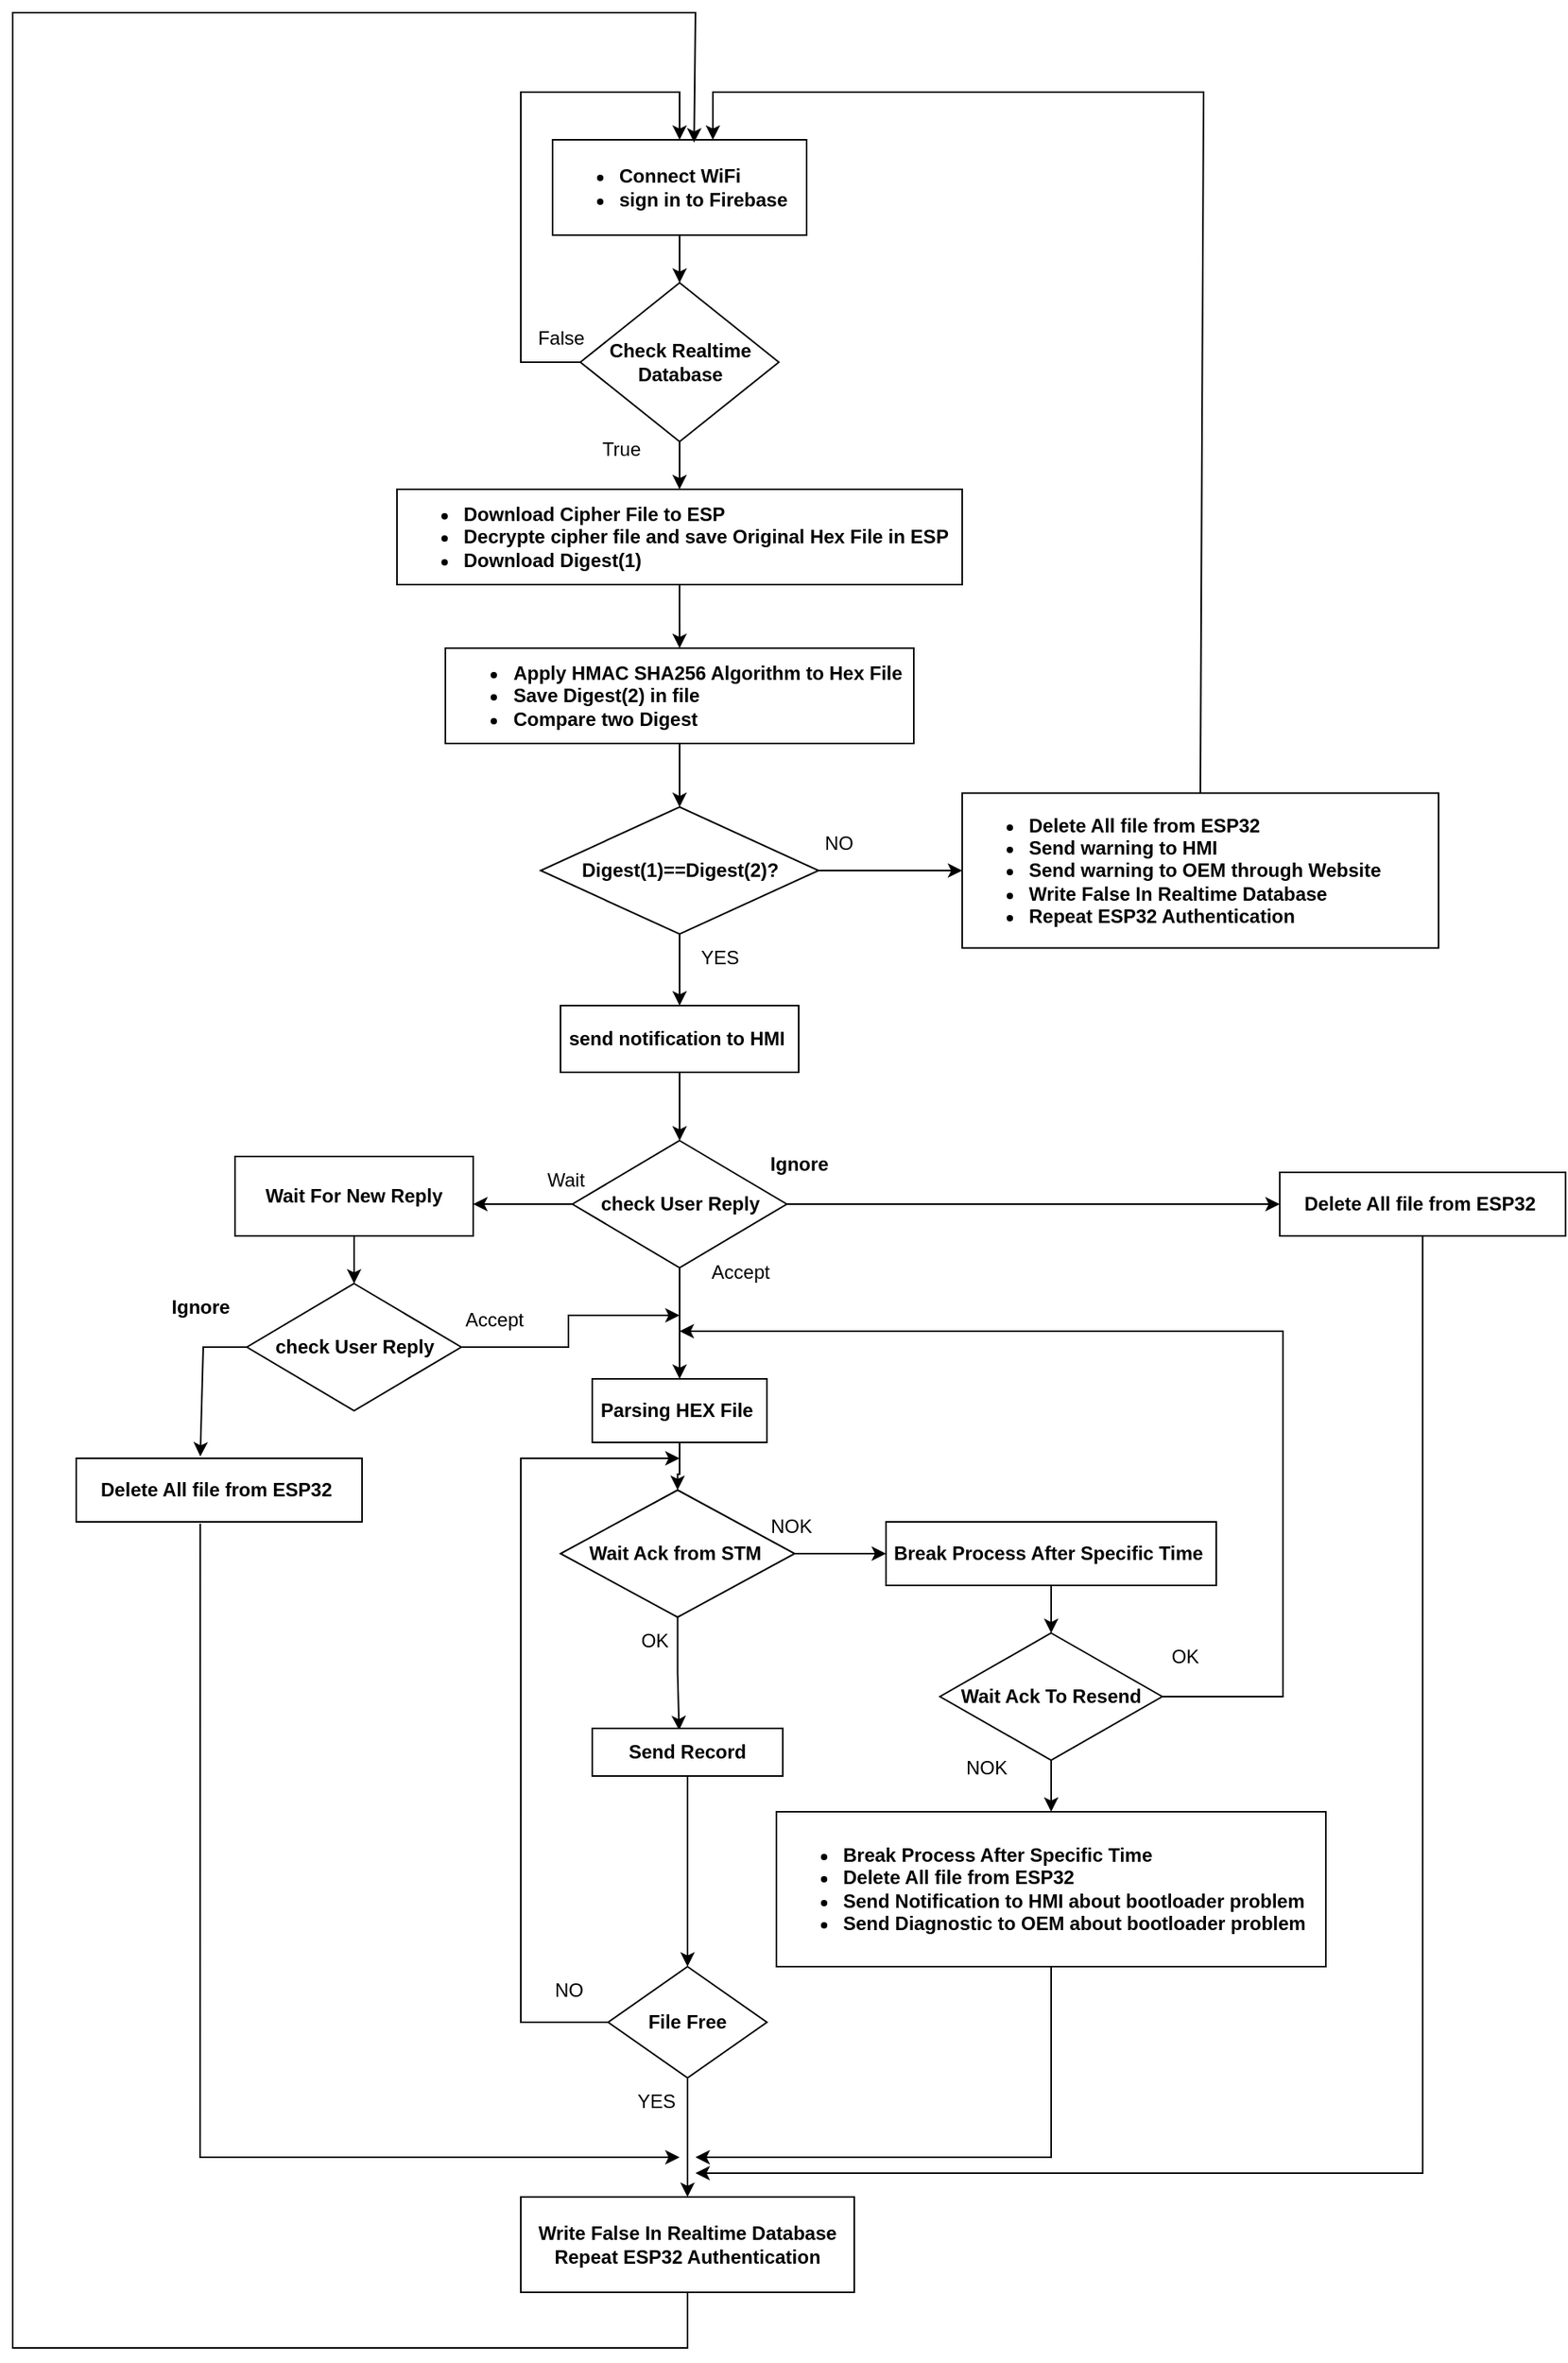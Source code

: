 <mxfile version="21.2.8" type="device">
  <diagram id="C5RBs43oDa-KdzZeNtuy" name="Page-1">
    <mxGraphModel dx="3196" dy="1240" grid="1" gridSize="10" guides="1" tooltips="1" connect="1" arrows="1" fold="1" page="1" pageScale="1" pageWidth="827" pageHeight="1169" math="0" shadow="0">
      <root>
        <mxCell id="WIyWlLk6GJQsqaUBKTNV-0" />
        <mxCell id="WIyWlLk6GJQsqaUBKTNV-1" parent="WIyWlLk6GJQsqaUBKTNV-0" />
        <mxCell id="df1vcD0149Idt5xM--i7-0" value="&lt;ul&gt;&lt;li&gt;&lt;b&gt;Connect WiFi&amp;nbsp;&lt;/b&gt;&lt;/li&gt;&lt;li&gt;&lt;b&gt;sign in to Firebase&amp;nbsp;&lt;/b&gt;&lt;/li&gt;&lt;/ul&gt;" style="rounded=0;whiteSpace=wrap;html=1;align=left;" parent="WIyWlLk6GJQsqaUBKTNV-1" vertex="1">
          <mxGeometry x="300" y="90" width="160" height="60" as="geometry" />
        </mxCell>
        <mxCell id="df1vcD0149Idt5xM--i7-4" style="edgeStyle=orthogonalEdgeStyle;rounded=0;orthogonalLoop=1;jettySize=auto;html=1;entryX=0.5;entryY=0;entryDx=0;entryDy=0;exitX=0;exitY=0.5;exitDx=0;exitDy=0;" parent="WIyWlLk6GJQsqaUBKTNV-1" source="df1vcD0149Idt5xM--i7-1" target="df1vcD0149Idt5xM--i7-0" edge="1">
          <mxGeometry relative="1" as="geometry">
            <Array as="points">
              <mxPoint x="280" y="230" />
              <mxPoint x="280" y="60" />
              <mxPoint x="380" y="60" />
            </Array>
          </mxGeometry>
        </mxCell>
        <mxCell id="r8cZIgLDItG3AWI_V2W_-6" value="" style="edgeStyle=orthogonalEdgeStyle;rounded=0;orthogonalLoop=1;jettySize=auto;html=1;" parent="WIyWlLk6GJQsqaUBKTNV-1" source="df1vcD0149Idt5xM--i7-1" target="df1vcD0149Idt5xM--i7-14" edge="1">
          <mxGeometry relative="1" as="geometry" />
        </mxCell>
        <mxCell id="df1vcD0149Idt5xM--i7-1" value="&lt;b&gt;Check Realtime Database&lt;/b&gt;" style="rhombus;whiteSpace=wrap;html=1;" parent="WIyWlLk6GJQsqaUBKTNV-1" vertex="1">
          <mxGeometry x="317.5" y="180" width="125" height="100" as="geometry" />
        </mxCell>
        <mxCell id="df1vcD0149Idt5xM--i7-5" value="False" style="text;html=1;align=center;verticalAlign=middle;resizable=0;points=[];autosize=1;strokeColor=none;fillColor=none;" parent="WIyWlLk6GJQsqaUBKTNV-1" vertex="1">
          <mxGeometry x="279.99" y="200" width="50" height="30" as="geometry" />
        </mxCell>
        <mxCell id="r8cZIgLDItG3AWI_V2W_-15" value="" style="edgeStyle=orthogonalEdgeStyle;rounded=0;orthogonalLoop=1;jettySize=auto;html=1;" parent="WIyWlLk6GJQsqaUBKTNV-1" source="df1vcD0149Idt5xM--i7-7" target="df1vcD0149Idt5xM--i7-9" edge="1">
          <mxGeometry relative="1" as="geometry" />
        </mxCell>
        <mxCell id="df1vcD0149Idt5xM--i7-7" value="&lt;b&gt;send notification to HMI&amp;nbsp;&lt;/b&gt;" style="rounded=0;whiteSpace=wrap;html=1;" parent="WIyWlLk6GJQsqaUBKTNV-1" vertex="1">
          <mxGeometry x="305" y="635" width="150" height="42" as="geometry" />
        </mxCell>
        <mxCell id="r8cZIgLDItG3AWI_V2W_-16" value="" style="edgeStyle=orthogonalEdgeStyle;rounded=0;orthogonalLoop=1;jettySize=auto;html=1;" parent="WIyWlLk6GJQsqaUBKTNV-1" source="df1vcD0149Idt5xM--i7-9" target="r8cZIgLDItG3AWI_V2W_-3" edge="1">
          <mxGeometry relative="1" as="geometry" />
        </mxCell>
        <mxCell id="nCP2M-wEgW7W8p67p0ta-8" value="" style="edgeStyle=orthogonalEdgeStyle;rounded=0;orthogonalLoop=1;jettySize=auto;html=1;" parent="WIyWlLk6GJQsqaUBKTNV-1" source="df1vcD0149Idt5xM--i7-9" target="nCP2M-wEgW7W8p67p0ta-7" edge="1">
          <mxGeometry relative="1" as="geometry" />
        </mxCell>
        <mxCell id="df1vcD0149Idt5xM--i7-9" value="&lt;b&gt;check User Reply&lt;/b&gt;" style="rhombus;whiteSpace=wrap;html=1;" parent="WIyWlLk6GJQsqaUBKTNV-1" vertex="1">
          <mxGeometry x="312.5" y="720" width="135" height="80" as="geometry" />
        </mxCell>
        <mxCell id="df1vcD0149Idt5xM--i7-10" value="True" style="text;html=1;align=center;verticalAlign=middle;resizable=0;points=[];autosize=1;strokeColor=none;fillColor=none;" parent="WIyWlLk6GJQsqaUBKTNV-1" vertex="1">
          <mxGeometry x="317.5" y="270" width="50" height="30" as="geometry" />
        </mxCell>
        <mxCell id="df1vcD0149Idt5xM--i7-13" value="Wait" style="text;html=1;align=center;verticalAlign=middle;resizable=0;points=[];autosize=1;strokeColor=none;fillColor=none;" parent="WIyWlLk6GJQsqaUBKTNV-1" vertex="1">
          <mxGeometry x="282.5" y="730" width="50" height="30" as="geometry" />
        </mxCell>
        <mxCell id="r8cZIgLDItG3AWI_V2W_-7" value="" style="edgeStyle=orthogonalEdgeStyle;rounded=0;orthogonalLoop=1;jettySize=auto;html=1;" parent="WIyWlLk6GJQsqaUBKTNV-1" source="df1vcD0149Idt5xM--i7-14" target="r8cZIgLDItG3AWI_V2W_-0" edge="1">
          <mxGeometry relative="1" as="geometry" />
        </mxCell>
        <mxCell id="df1vcD0149Idt5xM--i7-14" value="&lt;ul&gt;&lt;li&gt;&lt;b&gt;Download Cipher File to ESP&lt;/b&gt;&lt;/li&gt;&lt;li&gt;&lt;b&gt;Decrypte cipher file and save Original Hex File in ESP&lt;/b&gt;&lt;/li&gt;&lt;li&gt;&lt;span style=&quot;border-color: var(--border-color);&quot;&gt;&lt;b&gt;Download Digest(1)&amp;nbsp;&lt;/b&gt;&lt;/span&gt;&lt;/li&gt;&lt;/ul&gt;" style="rounded=0;whiteSpace=wrap;html=1;align=left;" parent="WIyWlLk6GJQsqaUBKTNV-1" vertex="1">
          <mxGeometry x="202.02" y="310" width="355.94" height="60" as="geometry" />
        </mxCell>
        <mxCell id="df1vcD0149Idt5xM--i7-17" value="Accept" style="text;html=1;align=center;verticalAlign=middle;resizable=0;points=[];autosize=1;strokeColor=none;fillColor=none;" parent="WIyWlLk6GJQsqaUBKTNV-1" vertex="1">
          <mxGeometry x="387.5" y="788" width="60" height="30" as="geometry" />
        </mxCell>
        <mxCell id="df1vcD0149Idt5xM--i7-41" style="edgeStyle=orthogonalEdgeStyle;rounded=0;orthogonalLoop=1;jettySize=auto;html=1;entryX=0.456;entryY=0.039;entryDx=0;entryDy=0;entryPerimeter=0;" parent="WIyWlLk6GJQsqaUBKTNV-1" source="df1vcD0149Idt5xM--i7-21" target="df1vcD0149Idt5xM--i7-38" edge="1">
          <mxGeometry relative="1" as="geometry" />
        </mxCell>
        <mxCell id="j3YoUJrLEaRObf1Xmuae-2" value="" style="edgeStyle=orthogonalEdgeStyle;rounded=0;orthogonalLoop=1;jettySize=auto;html=1;entryX=0;entryY=0.5;entryDx=0;entryDy=0;" parent="WIyWlLk6GJQsqaUBKTNV-1" source="df1vcD0149Idt5xM--i7-21" target="nCP2M-wEgW7W8p67p0ta-12" edge="1">
          <mxGeometry relative="1" as="geometry">
            <mxPoint x="550" y="950" as="targetPoint" />
          </mxGeometry>
        </mxCell>
        <mxCell id="df1vcD0149Idt5xM--i7-21" value="&lt;b&gt;Wait Ack from STM&amp;nbsp;&lt;/b&gt;" style="rhombus;whiteSpace=wrap;html=1;" parent="WIyWlLk6GJQsqaUBKTNV-1" vertex="1">
          <mxGeometry x="305" y="940" width="147.5" height="80" as="geometry" />
        </mxCell>
        <mxCell id="df1vcD0149Idt5xM--i7-23" value="OK" style="text;html=1;align=center;verticalAlign=middle;resizable=0;points=[];autosize=1;strokeColor=none;fillColor=none;" parent="WIyWlLk6GJQsqaUBKTNV-1" vertex="1">
          <mxGeometry x="343.76" y="1020" width="40" height="30" as="geometry" />
        </mxCell>
        <mxCell id="df1vcD0149Idt5xM--i7-36" style="edgeStyle=orthogonalEdgeStyle;rounded=0;orthogonalLoop=1;jettySize=auto;html=1;entryX=0.5;entryY=0;entryDx=0;entryDy=0;" parent="WIyWlLk6GJQsqaUBKTNV-1" source="df1vcD0149Idt5xM--i7-26" target="df1vcD0149Idt5xM--i7-34" edge="1">
          <mxGeometry relative="1" as="geometry" />
        </mxCell>
        <mxCell id="df1vcD0149Idt5xM--i7-26" value="&lt;b&gt;File Free&lt;/b&gt;" style="rhombus;whiteSpace=wrap;html=1;" parent="WIyWlLk6GJQsqaUBKTNV-1" vertex="1">
          <mxGeometry x="335" y="1240" width="100" height="70" as="geometry" />
        </mxCell>
        <mxCell id="df1vcD0149Idt5xM--i7-32" value="NO" style="text;html=1;align=center;verticalAlign=middle;resizable=0;points=[];autosize=1;strokeColor=none;fillColor=none;" parent="WIyWlLk6GJQsqaUBKTNV-1" vertex="1">
          <mxGeometry x="290" y="1240" width="40" height="30" as="geometry" />
        </mxCell>
        <mxCell id="df1vcD0149Idt5xM--i7-33" value="YES" style="text;html=1;align=center;verticalAlign=middle;resizable=0;points=[];autosize=1;strokeColor=none;fillColor=none;" parent="WIyWlLk6GJQsqaUBKTNV-1" vertex="1">
          <mxGeometry x="340" y="1310" width="50" height="30" as="geometry" />
        </mxCell>
        <mxCell id="df1vcD0149Idt5xM--i7-34" value="&lt;b&gt;Write False In Realtime Database&lt;br&gt;Repeat ESP32 Authentication&lt;/b&gt;" style="rounded=0;whiteSpace=wrap;html=1;" parent="WIyWlLk6GJQsqaUBKTNV-1" vertex="1">
          <mxGeometry x="279.99" y="1385" width="210" height="60" as="geometry" />
        </mxCell>
        <mxCell id="df1vcD0149Idt5xM--i7-42" style="edgeStyle=orthogonalEdgeStyle;rounded=0;orthogonalLoop=1;jettySize=auto;html=1;entryX=0.5;entryY=0;entryDx=0;entryDy=0;" parent="WIyWlLk6GJQsqaUBKTNV-1" source="df1vcD0149Idt5xM--i7-38" target="df1vcD0149Idt5xM--i7-26" edge="1">
          <mxGeometry relative="1" as="geometry" />
        </mxCell>
        <mxCell id="df1vcD0149Idt5xM--i7-38" value="&lt;b&gt;Send Record&lt;/b&gt;" style="rounded=0;whiteSpace=wrap;html=1;" parent="WIyWlLk6GJQsqaUBKTNV-1" vertex="1">
          <mxGeometry x="324.99" y="1090" width="120" height="30" as="geometry" />
        </mxCell>
        <mxCell id="r8cZIgLDItG3AWI_V2W_-8" value="" style="edgeStyle=orthogonalEdgeStyle;rounded=0;orthogonalLoop=1;jettySize=auto;html=1;" parent="WIyWlLk6GJQsqaUBKTNV-1" source="r8cZIgLDItG3AWI_V2W_-0" target="r8cZIgLDItG3AWI_V2W_-2" edge="1">
          <mxGeometry relative="1" as="geometry" />
        </mxCell>
        <mxCell id="r8cZIgLDItG3AWI_V2W_-0" value="&lt;div style=&quot;text-align: left;&quot;&gt;&lt;div&gt;&lt;b&gt;&lt;br&gt;&lt;/b&gt;&lt;/div&gt;&lt;ul&gt;&lt;li&gt;&lt;b&gt;&lt;span style=&quot;background-color: initial;&quot;&gt;Apply HMAC SHA256 Algorithm to&amp;nbsp;&lt;/span&gt;&lt;span style=&quot;background-color: initial; border-color: var(--border-color);&quot;&gt;Hex File&amp;nbsp;&lt;/span&gt;&lt;/b&gt;&lt;/li&gt;&lt;li&gt;&lt;span style=&quot;background-color: initial; border-color: var(--border-color);&quot;&gt;&lt;span style=&quot;background-color: initial; border-color: var(--border-color);&quot;&gt;&lt;b&gt;Save Digest(2) in file&lt;/b&gt;&lt;/span&gt;&lt;/span&gt;&lt;/li&gt;&lt;li&gt;&lt;span style=&quot;background-color: initial; border-color: var(--border-color);&quot;&gt;&lt;span style=&quot;background-color: initial; border-color: var(--border-color);&quot;&gt;&lt;span style=&quot;background-color: initial; border-color: var(--border-color);&quot;&gt;&lt;b&gt;Compare two Digest&lt;/b&gt;&lt;/span&gt;&lt;/span&gt;&lt;/span&gt;&lt;/li&gt;&lt;/ul&gt;&lt;/div&gt;&lt;span style=&quot;border-color: var(--border-color);&quot;&gt;&lt;div style=&quot;text-align: left;&quot;&gt;&lt;b&gt;&lt;br&gt;&lt;/b&gt;&lt;/div&gt;&lt;/span&gt;" style="rounded=0;whiteSpace=wrap;html=1;" parent="WIyWlLk6GJQsqaUBKTNV-1" vertex="1">
          <mxGeometry x="232.49" y="410" width="295" height="60" as="geometry" />
        </mxCell>
        <mxCell id="r8cZIgLDItG3AWI_V2W_-10" value="" style="edgeStyle=orthogonalEdgeStyle;rounded=0;orthogonalLoop=1;jettySize=auto;html=1;" parent="WIyWlLk6GJQsqaUBKTNV-1" source="r8cZIgLDItG3AWI_V2W_-2" target="df1vcD0149Idt5xM--i7-7" edge="1">
          <mxGeometry relative="1" as="geometry" />
        </mxCell>
        <mxCell id="r8cZIgLDItG3AWI_V2W_-19" value="" style="edgeStyle=orthogonalEdgeStyle;rounded=0;orthogonalLoop=1;jettySize=auto;html=1;" parent="WIyWlLk6GJQsqaUBKTNV-1" source="r8cZIgLDItG3AWI_V2W_-2" target="r8cZIgLDItG3AWI_V2W_-18" edge="1">
          <mxGeometry relative="1" as="geometry" />
        </mxCell>
        <mxCell id="r8cZIgLDItG3AWI_V2W_-2" value="&lt;b&gt;Digest(1)==Digest(2)?&lt;/b&gt;" style="rhombus;whiteSpace=wrap;html=1;" parent="WIyWlLk6GJQsqaUBKTNV-1" vertex="1">
          <mxGeometry x="292.5" y="510" width="175" height="80" as="geometry" />
        </mxCell>
        <mxCell id="r8cZIgLDItG3AWI_V2W_-17" value="" style="edgeStyle=orthogonalEdgeStyle;rounded=0;orthogonalLoop=1;jettySize=auto;html=1;" parent="WIyWlLk6GJQsqaUBKTNV-1" source="r8cZIgLDItG3AWI_V2W_-3" target="df1vcD0149Idt5xM--i7-21" edge="1">
          <mxGeometry relative="1" as="geometry" />
        </mxCell>
        <mxCell id="r8cZIgLDItG3AWI_V2W_-3" value="&lt;b style=&quot;background-color: initial;&quot;&gt;Parsing HEX File&amp;nbsp;&lt;/b&gt;" style="rounded=0;whiteSpace=wrap;html=1;align=center;" parent="WIyWlLk6GJQsqaUBKTNV-1" vertex="1">
          <mxGeometry x="324.99" y="870" width="110.01" height="40" as="geometry" />
        </mxCell>
        <mxCell id="r8cZIgLDItG3AWI_V2W_-5" value="" style="endArrow=classic;html=1;rounded=0;exitX=0.5;exitY=1;exitDx=0;exitDy=0;entryX=0.5;entryY=0;entryDx=0;entryDy=0;" parent="WIyWlLk6GJQsqaUBKTNV-1" source="df1vcD0149Idt5xM--i7-0" target="df1vcD0149Idt5xM--i7-1" edge="1">
          <mxGeometry width="50" height="50" relative="1" as="geometry">
            <mxPoint x="450" y="260" as="sourcePoint" />
            <mxPoint x="500" y="210" as="targetPoint" />
          </mxGeometry>
        </mxCell>
        <mxCell id="r8cZIgLDItG3AWI_V2W_-11" value="YES" style="text;html=1;align=center;verticalAlign=middle;resizable=0;points=[];autosize=1;strokeColor=none;fillColor=none;" parent="WIyWlLk6GJQsqaUBKTNV-1" vertex="1">
          <mxGeometry x="380" y="590" width="50" height="30" as="geometry" />
        </mxCell>
        <mxCell id="r8cZIgLDItG3AWI_V2W_-12" value="NO" style="text;html=1;align=center;verticalAlign=middle;resizable=0;points=[];autosize=1;strokeColor=none;fillColor=none;" parent="WIyWlLk6GJQsqaUBKTNV-1" vertex="1">
          <mxGeometry x="460" y="518" width="40" height="30" as="geometry" />
        </mxCell>
        <mxCell id="r8cZIgLDItG3AWI_V2W_-18" value="&lt;ul&gt;&lt;li&gt;&lt;b&gt;Delete All file from ESP32&amp;nbsp;&lt;/b&gt;&lt;/li&gt;&lt;li&gt;&lt;b style=&quot;background-color: initial; border-color: var(--border-color); text-align: center;&quot;&gt;Send warning to HMI&lt;/b&gt;&lt;br&gt;&lt;/li&gt;&lt;li style=&quot;border-color: var(--border-color);&quot;&gt;&lt;b style=&quot;border-color: var(--border-color); background-color: initial; text-align: center;&quot;&gt;Send warning to OEM through Website&amp;nbsp;&lt;/b&gt;&lt;/li&gt;&lt;li style=&quot;border-color: var(--border-color);&quot;&gt;&lt;b style=&quot;border-color: var(--border-color); text-align: center;&quot;&gt;Write False In Realtime Database&lt;/b&gt;&lt;b style=&quot;background-color: initial; border-color: var(--border-color); text-align: center;&quot;&gt;&amp;nbsp;&lt;/b&gt;&lt;/li&gt;&lt;li style=&quot;border-color: var(--border-color);&quot;&gt;&lt;b style=&quot;border-color: var(--border-color); background-color: initial; text-align: center;&quot;&gt;Repeat ESP32 Authentication&lt;/b&gt;&lt;b style=&quot;background-color: initial; border-color: var(--border-color); text-align: center;&quot;&gt;&amp;nbsp;&lt;/b&gt;&lt;/li&gt;&lt;/ul&gt;" style="rounded=0;whiteSpace=wrap;html=1;align=left;" parent="WIyWlLk6GJQsqaUBKTNV-1" vertex="1">
          <mxGeometry x="557.96" y="501.25" width="300" height="97.5" as="geometry" />
        </mxCell>
        <mxCell id="r8cZIgLDItG3AWI_V2W_-20" value="" style="endArrow=classic;html=1;rounded=0;exitX=0.5;exitY=0;exitDx=0;exitDy=0;entryX=0.631;entryY=0;entryDx=0;entryDy=0;entryPerimeter=0;" parent="WIyWlLk6GJQsqaUBKTNV-1" source="r8cZIgLDItG3AWI_V2W_-18" target="df1vcD0149Idt5xM--i7-0" edge="1">
          <mxGeometry width="50" height="50" relative="1" as="geometry">
            <mxPoint x="470" y="400" as="sourcePoint" />
            <mxPoint x="690" y="80" as="targetPoint" />
            <Array as="points">
              <mxPoint x="710" y="60" />
              <mxPoint x="640" y="60" />
              <mxPoint x="401" y="60" />
            </Array>
          </mxGeometry>
        </mxCell>
        <mxCell id="nCP2M-wEgW7W8p67p0ta-0" value="" style="endArrow=classic;html=1;rounded=0;exitX=0;exitY=0.5;exitDx=0;exitDy=0;" parent="WIyWlLk6GJQsqaUBKTNV-1" source="df1vcD0149Idt5xM--i7-9" edge="1">
          <mxGeometry width="50" height="50" relative="1" as="geometry">
            <mxPoint x="330" y="530" as="sourcePoint" />
            <mxPoint x="250" y="760" as="targetPoint" />
          </mxGeometry>
        </mxCell>
        <mxCell id="nCP2M-wEgW7W8p67p0ta-4" value="" style="endArrow=classic;html=1;rounded=0;exitX=0;exitY=0.5;exitDx=0;exitDy=0;" parent="WIyWlLk6GJQsqaUBKTNV-1" source="df1vcD0149Idt5xM--i7-26" edge="1">
          <mxGeometry width="50" height="50" relative="1" as="geometry">
            <mxPoint x="330.01" y="1220" as="sourcePoint" />
            <mxPoint x="380" y="920" as="targetPoint" />
            <Array as="points">
              <mxPoint x="280.01" y="1275" />
              <mxPoint x="280" y="920" />
            </Array>
          </mxGeometry>
        </mxCell>
        <mxCell id="e88I7cHPawe8Mc6x3pks-1" value="" style="edgeStyle=orthogonalEdgeStyle;rounded=0;orthogonalLoop=1;jettySize=auto;html=1;" parent="WIyWlLk6GJQsqaUBKTNV-1" source="nCP2M-wEgW7W8p67p0ta-5" target="e88I7cHPawe8Mc6x3pks-0" edge="1">
          <mxGeometry relative="1" as="geometry" />
        </mxCell>
        <mxCell id="nCP2M-wEgW7W8p67p0ta-5" value="&lt;b&gt;Wait For New Reply&lt;/b&gt;" style="rounded=0;whiteSpace=wrap;html=1;" parent="WIyWlLk6GJQsqaUBKTNV-1" vertex="1">
          <mxGeometry x="100" y="730" width="150" height="50" as="geometry" />
        </mxCell>
        <mxCell id="nCP2M-wEgW7W8p67p0ta-6" value="&lt;b&gt;Ignore&lt;/b&gt;" style="text;html=1;align=center;verticalAlign=middle;resizable=0;points=[];autosize=1;strokeColor=none;fillColor=none;" parent="WIyWlLk6GJQsqaUBKTNV-1" vertex="1">
          <mxGeometry x="425" y="720" width="60" height="30" as="geometry" />
        </mxCell>
        <mxCell id="nCP2M-wEgW7W8p67p0ta-7" value="&lt;b style=&quot;background-color: initial; border-color: var(--border-color);&quot;&gt;Delete All file from ESP32&amp;nbsp;&lt;/b&gt;" style="rounded=0;whiteSpace=wrap;html=1;align=center;" parent="WIyWlLk6GJQsqaUBKTNV-1" vertex="1">
          <mxGeometry x="757.94" y="740" width="180.01" height="40" as="geometry" />
        </mxCell>
        <mxCell id="nCP2M-wEgW7W8p67p0ta-9" value="" style="endArrow=classic;html=1;rounded=0;exitX=0.5;exitY=1;exitDx=0;exitDy=0;" parent="WIyWlLk6GJQsqaUBKTNV-1" source="nCP2M-wEgW7W8p67p0ta-7" edge="1">
          <mxGeometry width="50" height="50" relative="1" as="geometry">
            <mxPoint x="597.95" y="840" as="sourcePoint" />
            <mxPoint x="390" y="1370" as="targetPoint" />
            <Array as="points">
              <mxPoint x="848" y="1370" />
              <mxPoint x="710" y="1370" />
              <mxPoint x="640" y="1370" />
              <mxPoint x="520" y="1370" />
            </Array>
          </mxGeometry>
        </mxCell>
        <mxCell id="nCP2M-wEgW7W8p67p0ta-10" value="" style="endArrow=classic;html=1;rounded=0;exitX=0.5;exitY=1;exitDx=0;exitDy=0;entryX=0.557;entryY=0.029;entryDx=0;entryDy=0;entryPerimeter=0;" parent="WIyWlLk6GJQsqaUBKTNV-1" source="df1vcD0149Idt5xM--i7-34" target="df1vcD0149Idt5xM--i7-0" edge="1">
          <mxGeometry width="50" height="50" relative="1" as="geometry">
            <mxPoint x="330" y="1255" as="sourcePoint" />
            <mxPoint x="392.0" y="300.98" as="targetPoint" />
            <Array as="points">
              <mxPoint x="385" y="1480" />
              <mxPoint x="-40" y="1480" />
              <mxPoint x="-40" y="290" />
              <mxPoint x="-40" y="10" />
              <mxPoint x="390" y="10" />
            </Array>
          </mxGeometry>
        </mxCell>
        <mxCell id="nCP2M-wEgW7W8p67p0ta-21" value="" style="edgeStyle=orthogonalEdgeStyle;rounded=0;orthogonalLoop=1;jettySize=auto;html=1;" parent="WIyWlLk6GJQsqaUBKTNV-1" source="nCP2M-wEgW7W8p67p0ta-12" target="nCP2M-wEgW7W8p67p0ta-20" edge="1">
          <mxGeometry relative="1" as="geometry" />
        </mxCell>
        <mxCell id="nCP2M-wEgW7W8p67p0ta-12" value="&lt;div style=&quot;text-align: left;&quot;&gt;&lt;b style=&quot;background-color: initial;&quot;&gt;Break Process After Specific Time&lt;/b&gt;&lt;b style=&quot;background-color: initial;&quot;&gt;&amp;nbsp;&lt;/b&gt;&lt;/div&gt;" style="rounded=0;whiteSpace=wrap;html=1;" parent="WIyWlLk6GJQsqaUBKTNV-1" vertex="1">
          <mxGeometry x="510" y="960" width="207.96" height="40" as="geometry" />
        </mxCell>
        <mxCell id="nCP2M-wEgW7W8p67p0ta-29" value="" style="edgeStyle=orthogonalEdgeStyle;rounded=0;orthogonalLoop=1;jettySize=auto;html=1;" parent="WIyWlLk6GJQsqaUBKTNV-1" source="nCP2M-wEgW7W8p67p0ta-20" target="nCP2M-wEgW7W8p67p0ta-28" edge="1">
          <mxGeometry relative="1" as="geometry" />
        </mxCell>
        <mxCell id="nCP2M-wEgW7W8p67p0ta-20" value="&lt;b style=&quot;border-color: var(--border-color);&quot;&gt;Wait Ack To Resend&lt;/b&gt;" style="rhombus;whiteSpace=wrap;html=1;" parent="WIyWlLk6GJQsqaUBKTNV-1" vertex="1">
          <mxGeometry x="543.98" y="1030" width="140" height="80" as="geometry" />
        </mxCell>
        <mxCell id="nCP2M-wEgW7W8p67p0ta-22" value="OK" style="text;html=1;align=center;verticalAlign=middle;resizable=0;points=[];autosize=1;strokeColor=none;fillColor=none;" parent="WIyWlLk6GJQsqaUBKTNV-1" vertex="1">
          <mxGeometry x="677.96" y="1030" width="40" height="30" as="geometry" />
        </mxCell>
        <mxCell id="nCP2M-wEgW7W8p67p0ta-23" value="" style="endArrow=classic;html=1;rounded=0;exitX=1;exitY=0.5;exitDx=0;exitDy=0;" parent="WIyWlLk6GJQsqaUBKTNV-1" source="nCP2M-wEgW7W8p67p0ta-20" edge="1">
          <mxGeometry width="50" height="50" relative="1" as="geometry">
            <mxPoint x="460" y="1120" as="sourcePoint" />
            <mxPoint x="380" y="840" as="targetPoint" />
            <Array as="points">
              <mxPoint x="760" y="1070" />
              <mxPoint x="760" y="840" />
            </Array>
          </mxGeometry>
        </mxCell>
        <mxCell id="nCP2M-wEgW7W8p67p0ta-24" value="NOK" style="text;html=1;align=center;verticalAlign=middle;resizable=0;points=[];autosize=1;strokeColor=none;fillColor=none;" parent="WIyWlLk6GJQsqaUBKTNV-1" vertex="1">
          <mxGeometry x="548" y="1100" width="50" height="30" as="geometry" />
        </mxCell>
        <mxCell id="nCP2M-wEgW7W8p67p0ta-25" value="NOK" style="text;html=1;align=center;verticalAlign=middle;resizable=0;points=[];autosize=1;strokeColor=none;fillColor=none;" parent="WIyWlLk6GJQsqaUBKTNV-1" vertex="1">
          <mxGeometry x="425" y="948" width="50" height="30" as="geometry" />
        </mxCell>
        <mxCell id="nCP2M-wEgW7W8p67p0ta-28" value="&lt;ul&gt;&lt;li&gt;&lt;b&gt;&lt;b style=&quot;border-color: var(--border-color); background-color: initial;&quot;&gt;Break Process After Specific Time&lt;/b&gt;&lt;b style=&quot;border-color: var(--border-color); background-color: initial;&quot;&gt;&amp;nbsp;&lt;/b&gt;&lt;br&gt;&lt;/b&gt;&lt;/li&gt;&lt;li&gt;&lt;b&gt;Delete All file from ESP32&amp;nbsp;&lt;/b&gt;&lt;/li&gt;&lt;li&gt;&lt;b style=&quot;background-color: initial; border-color: var(--border-color); text-align: center;&quot;&gt;Send Notification to HMI about bootloader problem&amp;nbsp;&lt;/b&gt;&lt;br&gt;&lt;/li&gt;&lt;li style=&quot;border-color: var(--border-color);&quot;&gt;&lt;b style=&quot;border-color: var(--border-color); background-color: initial; text-align: center;&quot;&gt;Send Diagnostic to OEM about bootloader problem&amp;nbsp;&lt;/b&gt;&lt;/li&gt;&lt;/ul&gt;" style="rounded=0;whiteSpace=wrap;html=1;align=left;" parent="WIyWlLk6GJQsqaUBKTNV-1" vertex="1">
          <mxGeometry x="440.97" y="1142.5" width="346.02" height="97.5" as="geometry" />
        </mxCell>
        <mxCell id="nCP2M-wEgW7W8p67p0ta-30" value="" style="endArrow=classic;html=1;rounded=0;exitX=0.5;exitY=1;exitDx=0;exitDy=0;" parent="WIyWlLk6GJQsqaUBKTNV-1" source="nCP2M-wEgW7W8p67p0ta-28" edge="1">
          <mxGeometry width="50" height="50" relative="1" as="geometry">
            <mxPoint x="460" y="1250" as="sourcePoint" />
            <mxPoint x="390" y="1360" as="targetPoint" />
            <Array as="points">
              <mxPoint x="614" y="1360" />
            </Array>
          </mxGeometry>
        </mxCell>
        <mxCell id="e88I7cHPawe8Mc6x3pks-0" value="&lt;b&gt;check User Reply&lt;/b&gt;" style="rhombus;whiteSpace=wrap;html=1;" parent="WIyWlLk6GJQsqaUBKTNV-1" vertex="1">
          <mxGeometry x="107.5" y="810" width="135" height="80" as="geometry" />
        </mxCell>
        <mxCell id="e88I7cHPawe8Mc6x3pks-2" value="" style="endArrow=classic;html=1;rounded=0;exitX=0;exitY=0.5;exitDx=0;exitDy=0;entryX=0.434;entryY=-0.029;entryDx=0;entryDy=0;entryPerimeter=0;" parent="WIyWlLk6GJQsqaUBKTNV-1" source="e88I7cHPawe8Mc6x3pks-0" target="e88I7cHPawe8Mc6x3pks-8" edge="1">
          <mxGeometry width="50" height="50" relative="1" as="geometry">
            <mxPoint x="780" y="990" as="sourcePoint" />
            <mxPoint x="80" y="910" as="targetPoint" />
            <Array as="points">
              <mxPoint x="80" y="850" />
            </Array>
          </mxGeometry>
        </mxCell>
        <mxCell id="e88I7cHPawe8Mc6x3pks-3" value="Accept" style="text;html=1;align=center;verticalAlign=middle;resizable=0;points=[];autosize=1;strokeColor=none;fillColor=none;" parent="WIyWlLk6GJQsqaUBKTNV-1" vertex="1">
          <mxGeometry x="232.5" y="818" width="60" height="30" as="geometry" />
        </mxCell>
        <mxCell id="e88I7cHPawe8Mc6x3pks-6" value="" style="endArrow=classic;html=1;rounded=0;exitX=1;exitY=0.5;exitDx=0;exitDy=0;" parent="WIyWlLk6GJQsqaUBKTNV-1" source="e88I7cHPawe8Mc6x3pks-0" edge="1">
          <mxGeometry width="50" height="50" relative="1" as="geometry">
            <mxPoint x="780" y="990" as="sourcePoint" />
            <mxPoint x="380" y="830" as="targetPoint" />
            <Array as="points">
              <mxPoint x="310" y="850" />
              <mxPoint x="310" y="830" />
            </Array>
          </mxGeometry>
        </mxCell>
        <mxCell id="e88I7cHPawe8Mc6x3pks-7" value="&lt;b&gt;Ignore&lt;/b&gt;" style="text;html=1;align=center;verticalAlign=middle;resizable=0;points=[];autosize=1;strokeColor=none;fillColor=none;" parent="WIyWlLk6GJQsqaUBKTNV-1" vertex="1">
          <mxGeometry x="47.5" y="810" width="60" height="30" as="geometry" />
        </mxCell>
        <mxCell id="e88I7cHPawe8Mc6x3pks-8" value="&lt;b style=&quot;background-color: initial; border-color: var(--border-color);&quot;&gt;Delete All file from ESP32&amp;nbsp;&lt;/b&gt;" style="rounded=0;whiteSpace=wrap;html=1;align=center;" parent="WIyWlLk6GJQsqaUBKTNV-1" vertex="1">
          <mxGeometry y="920" width="180.01" height="40" as="geometry" />
        </mxCell>
        <mxCell id="e88I7cHPawe8Mc6x3pks-9" value="" style="endArrow=classic;html=1;rounded=0;exitX=0.434;exitY=1.029;exitDx=0;exitDy=0;exitPerimeter=0;" parent="WIyWlLk6GJQsqaUBKTNV-1" source="e88I7cHPawe8Mc6x3pks-8" edge="1">
          <mxGeometry width="50" height="50" relative="1" as="geometry">
            <mxPoint x="780" y="1070" as="sourcePoint" />
            <mxPoint x="380" y="1360" as="targetPoint" />
            <Array as="points">
              <mxPoint x="78" y="1360" />
            </Array>
          </mxGeometry>
        </mxCell>
      </root>
    </mxGraphModel>
  </diagram>
</mxfile>
